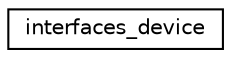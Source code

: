 digraph G
{
  edge [fontname="Helvetica",fontsize="10",labelfontname="Helvetica",labelfontsize="10"];
  node [fontname="Helvetica",fontsize="10",shape=record];
  rankdir="LR";
  Node1 [label="interfaces_device",height=0.2,width=0.4,color="black", fillcolor="white", style="filled",URL="$structinterfaces__device.html"];
}
